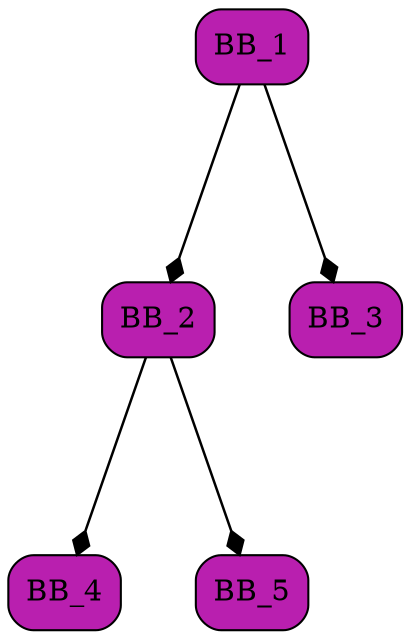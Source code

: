 digraph List {
	dpi = 100;
	fontname = "Comic Sans MS";
	fontsize = 20;
	rankdir  = TB;
graph [fillcolor = lightgreen, ranksep = 1.3, nodesep = 0.5,style = "rounded", color = green, penwidth = 2];
edge [color = black, arrowhead = diamond, arrowsize = 1, penwidth = 1.2];
BB_1[shape = Mrecord, style = filled,fillcolor = "#B91FAF"];
BB_1 -> BB_2;
BB_1 -> BB_3;
BB_2[shape = Mrecord, style = filled,fillcolor = "#B91FAF"];
BB_2 -> BB_4;
BB_2 -> BB_5;
BB_3[shape = Mrecord, style = filled,fillcolor = "#B91FAF"];
BB_4[shape = Mrecord, style = filled,fillcolor = "#B91FAF"];
BB_5[shape = Mrecord, style = filled,fillcolor = "#B91FAF"];
}
